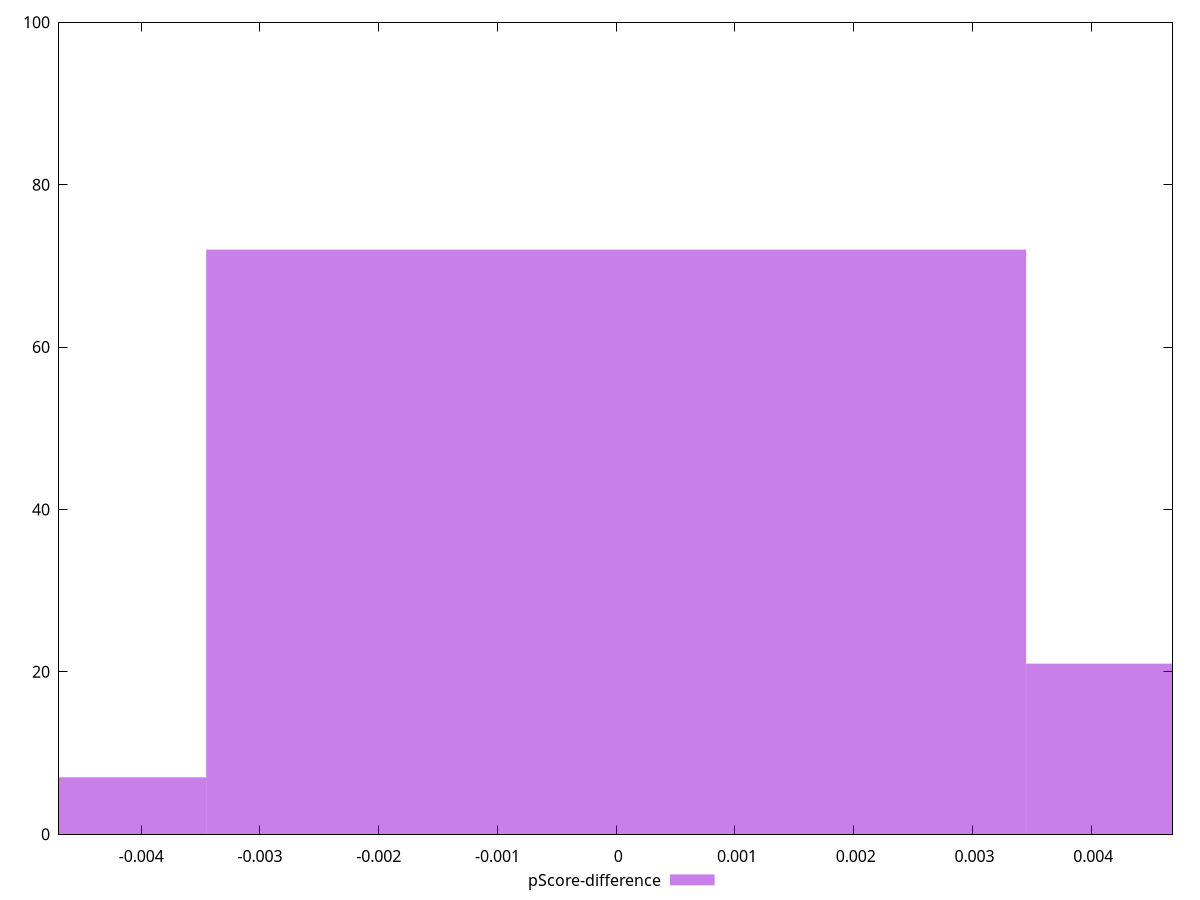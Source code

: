 reset

$pScoreDifference <<EOF
0 72
0.006904683531552406 21
-0.006904683531552406 7
EOF

set key outside below
set boxwidth 0.006904683531552406
set xrange [-0.004691609398813967:0.004684667747179017]
set yrange [0:100]
set trange [0:100]
set style fill transparent solid 0.5 noborder
set terminal svg size 640, 490 enhanced background rgb 'white'
set output "report_00025_2021-02-22T21:38:55.199Z/cumulative-layout-shift/samples/pages+cached+noadtech+nomedia+nocss/pScore-difference/histogram.svg"

plot $pScoreDifference title "pScore-difference" with boxes

reset
